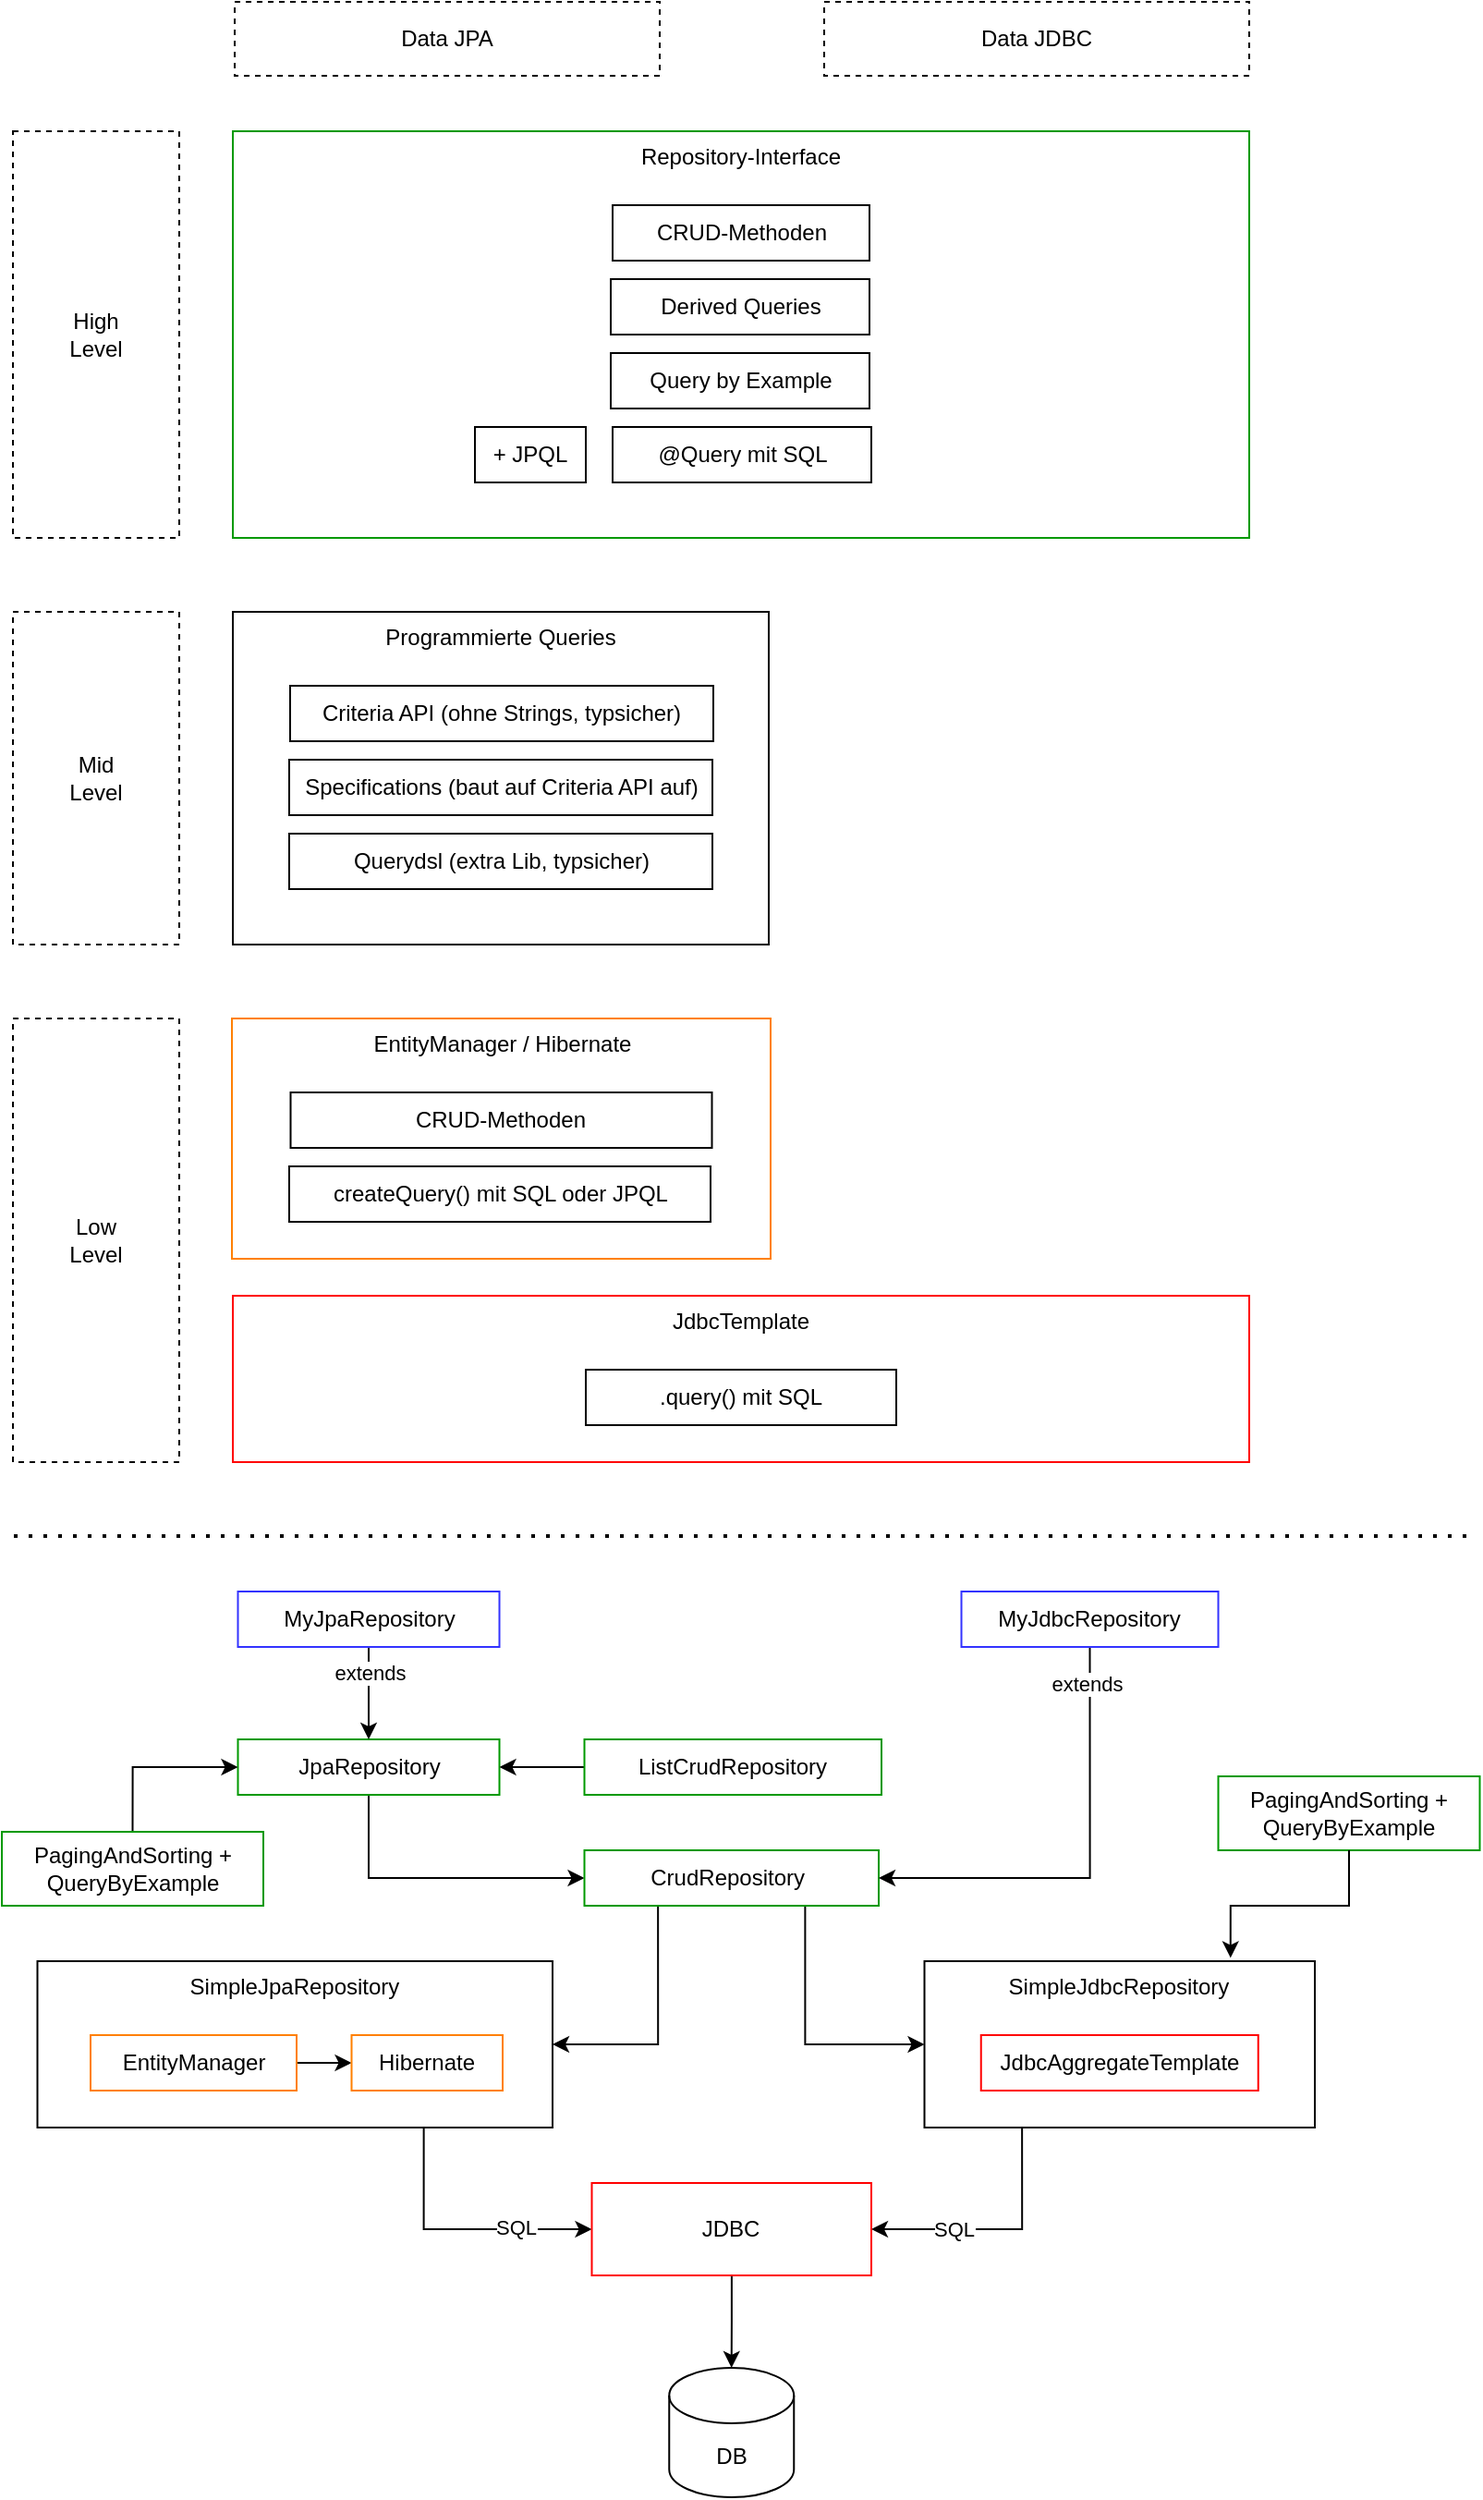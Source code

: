 <mxfile version="28.1.2">
  <diagram name="Seite-1" id="rULd7pBgQ6awdKB3KA3O">
    <mxGraphModel dx="1411" dy="775" grid="1" gridSize="10" guides="1" tooltips="1" connect="1" arrows="1" fold="1" page="1" pageScale="1" pageWidth="827" pageHeight="1169" math="0" shadow="0">
      <root>
        <mxCell id="0" />
        <mxCell id="1" parent="0" />
        <mxCell id="Ut3QOmlQ1fsutzuc1gcF-23" value="EntityManager / Hibernate" style="rounded=0;whiteSpace=wrap;html=1;verticalAlign=top;strokeColor=#FF8000;" parent="1" vertex="1">
          <mxGeometry x="138.5" y="560" width="291.5" height="130" as="geometry" />
        </mxCell>
        <mxCell id="vK8HXaf2Bst8ul_hzYVm-42" value="Repository-Interface" style="rounded=0;whiteSpace=wrap;html=1;verticalAlign=top;strokeColor=#009900;" parent="1" vertex="1">
          <mxGeometry x="139" y="80" width="550" height="220" as="geometry" />
        </mxCell>
        <mxCell id="Ut3QOmlQ1fsutzuc1gcF-1" value="CRUD-Methoden" style="rounded=0;whiteSpace=wrap;html=1;verticalAlign=middle;" parent="1" vertex="1">
          <mxGeometry x="344.5" y="120" width="139" height="30" as="geometry" />
        </mxCell>
        <mxCell id="Ut3QOmlQ1fsutzuc1gcF-2" value="Derived Queries" style="rounded=0;whiteSpace=wrap;html=1;verticalAlign=middle;" parent="1" vertex="1">
          <mxGeometry x="343.5" y="160" width="140" height="30" as="geometry" />
        </mxCell>
        <mxCell id="Ut3QOmlQ1fsutzuc1gcF-6" value="Data JPA" style="rounded=0;whiteSpace=wrap;html=1;dashed=1;" parent="1" vertex="1">
          <mxGeometry x="140" y="10" width="230" height="40" as="geometry" />
        </mxCell>
        <mxCell id="Ut3QOmlQ1fsutzuc1gcF-7" value="Data JDBC" style="rounded=0;whiteSpace=wrap;html=1;dashed=1;" parent="1" vertex="1">
          <mxGeometry x="459" y="10" width="230" height="40" as="geometry" />
        </mxCell>
        <mxCell id="Ut3QOmlQ1fsutzuc1gcF-12" value="Programmierte Queries" style="rounded=0;whiteSpace=wrap;html=1;verticalAlign=top;" parent="1" vertex="1">
          <mxGeometry x="139" y="340" width="290" height="180" as="geometry" />
        </mxCell>
        <mxCell id="Ut3QOmlQ1fsutzuc1gcF-13" value="Criteria API (ohne Strings, typsicher)" style="rounded=0;whiteSpace=wrap;html=1;verticalAlign=middle;" parent="1" vertex="1">
          <mxGeometry x="170" y="380" width="229" height="30" as="geometry" />
        </mxCell>
        <mxCell id="Ut3QOmlQ1fsutzuc1gcF-14" value="CRUD-Methoden" style="rounded=0;whiteSpace=wrap;html=1;verticalAlign=middle;" parent="1" vertex="1">
          <mxGeometry x="170.25" y="600" width="228" height="30" as="geometry" />
        </mxCell>
        <mxCell id="Ut3QOmlQ1fsutzuc1gcF-15" value="JdbcTemplate" style="rounded=0;whiteSpace=wrap;html=1;verticalAlign=top;strokeColor=#FF0000;" parent="1" vertex="1">
          <mxGeometry x="139" y="710" width="550" height="90" as="geometry" />
        </mxCell>
        <mxCell id="Ut3QOmlQ1fsutzuc1gcF-17" value=".query() mit SQL" style="rounded=0;whiteSpace=wrap;html=1;verticalAlign=middle;" parent="1" vertex="1">
          <mxGeometry x="330" y="750" width="168" height="30" as="geometry" />
        </mxCell>
        <mxCell id="Ut3QOmlQ1fsutzuc1gcF-18" value="Specifications (baut auf Criteria API auf)" style="rounded=0;whiteSpace=wrap;html=1;verticalAlign=middle;" parent="1" vertex="1">
          <mxGeometry x="169.5" y="420" width="229" height="30" as="geometry" />
        </mxCell>
        <mxCell id="Ut3QOmlQ1fsutzuc1gcF-19" value="High&lt;div&gt;Level&lt;/div&gt;" style="rounded=0;whiteSpace=wrap;html=1;dashed=1;" parent="1" vertex="1">
          <mxGeometry x="20" y="80" width="90" height="220" as="geometry" />
        </mxCell>
        <mxCell id="Ut3QOmlQ1fsutzuc1gcF-20" value="Mid&lt;div&gt;Level&lt;/div&gt;" style="rounded=0;whiteSpace=wrap;html=1;dashed=1;" parent="1" vertex="1">
          <mxGeometry x="20" y="340" width="90" height="180" as="geometry" />
        </mxCell>
        <mxCell id="Ut3QOmlQ1fsutzuc1gcF-21" value="Low&lt;div&gt;Level&lt;/div&gt;" style="rounded=0;whiteSpace=wrap;html=1;dashed=1;" parent="1" vertex="1">
          <mxGeometry x="20" y="560" width="90" height="240" as="geometry" />
        </mxCell>
        <mxCell id="Ut3QOmlQ1fsutzuc1gcF-22" value="Query by Example" style="rounded=0;whiteSpace=wrap;html=1;verticalAlign=middle;" parent="1" vertex="1">
          <mxGeometry x="343.5" y="200" width="140" height="30" as="geometry" />
        </mxCell>
        <mxCell id="Ut3QOmlQ1fsutzuc1gcF-24" value="Querydsl (extra Lib, typsicher)" style="rounded=0;whiteSpace=wrap;html=1;verticalAlign=middle;" parent="1" vertex="1">
          <mxGeometry x="169.5" y="460" width="229" height="30" as="geometry" />
        </mxCell>
        <mxCell id="Ut3QOmlQ1fsutzuc1gcF-25" value="" style="endArrow=none;dashed=1;html=1;dashPattern=1 3;strokeWidth=2;rounded=0;" parent="1" edge="1">
          <mxGeometry width="50" height="50" relative="1" as="geometry">
            <mxPoint x="20.5" y="840" as="sourcePoint" />
            <mxPoint x="810.5" y="840" as="targetPoint" />
          </mxGeometry>
        </mxCell>
        <mxCell id="Ut3QOmlQ1fsutzuc1gcF-41" style="edgeStyle=orthogonalEdgeStyle;rounded=0;orthogonalLoop=1;jettySize=auto;html=1;exitX=0.5;exitY=1;exitDx=0;exitDy=0;entryX=0;entryY=0.5;entryDx=0;entryDy=0;" parent="1" source="Ut3QOmlQ1fsutzuc1gcF-26" target="Ut3QOmlQ1fsutzuc1gcF-28" edge="1">
          <mxGeometry relative="1" as="geometry" />
        </mxCell>
        <mxCell id="Ut3QOmlQ1fsutzuc1gcF-26" value="JpaRepository" style="rounded=0;whiteSpace=wrap;html=1;verticalAlign=middle;strokeColor=#009900;" parent="1" vertex="1">
          <mxGeometry x="141.75" y="950" width="141.5" height="30" as="geometry" />
        </mxCell>
        <mxCell id="Ut3QOmlQ1fsutzuc1gcF-45" style="edgeStyle=orthogonalEdgeStyle;rounded=0;orthogonalLoop=1;jettySize=auto;html=1;exitX=0.5;exitY=1;exitDx=0;exitDy=0;entryX=0.5;entryY=0;entryDx=0;entryDy=0;" parent="1" source="Ut3QOmlQ1fsutzuc1gcF-27" target="Ut3QOmlQ1fsutzuc1gcF-26" edge="1">
          <mxGeometry relative="1" as="geometry" />
        </mxCell>
        <mxCell id="GMvpRuGKGKD4QVABmz52-10" value="extends" style="edgeLabel;html=1;align=center;verticalAlign=middle;resizable=0;points=[];" vertex="1" connectable="0" parent="Ut3QOmlQ1fsutzuc1gcF-45">
          <mxGeometry x="-0.45" y="-3" relative="1" as="geometry">
            <mxPoint x="3" as="offset" />
          </mxGeometry>
        </mxCell>
        <mxCell id="Ut3QOmlQ1fsutzuc1gcF-27" value="MyJpaRepository" style="rounded=0;whiteSpace=wrap;html=1;verticalAlign=middle;strokeColor=#3333FF;" parent="1" vertex="1">
          <mxGeometry x="141.75" y="870" width="141.5" height="30" as="geometry" />
        </mxCell>
        <mxCell id="Ut3QOmlQ1fsutzuc1gcF-43" style="edgeStyle=orthogonalEdgeStyle;rounded=0;orthogonalLoop=1;jettySize=auto;html=1;exitX=0.75;exitY=1;exitDx=0;exitDy=0;entryX=0;entryY=0.5;entryDx=0;entryDy=0;" parent="1" source="Ut3QOmlQ1fsutzuc1gcF-28" target="Ut3QOmlQ1fsutzuc1gcF-36" edge="1">
          <mxGeometry relative="1" as="geometry" />
        </mxCell>
        <mxCell id="Ut3QOmlQ1fsutzuc1gcF-44" style="edgeStyle=orthogonalEdgeStyle;rounded=0;orthogonalLoop=1;jettySize=auto;html=1;exitX=0.25;exitY=1;exitDx=0;exitDy=0;entryX=1;entryY=0.5;entryDx=0;entryDy=0;" parent="1" source="Ut3QOmlQ1fsutzuc1gcF-28" target="Ut3QOmlQ1fsutzuc1gcF-29" edge="1">
          <mxGeometry relative="1" as="geometry" />
        </mxCell>
        <mxCell id="Ut3QOmlQ1fsutzuc1gcF-28" value="CrudRepository&amp;nbsp;" style="rounded=0;whiteSpace=wrap;html=1;verticalAlign=middle;strokeColor=#009900;" parent="1" vertex="1">
          <mxGeometry x="329.25" y="1010" width="159.25" height="30" as="geometry" />
        </mxCell>
        <mxCell id="GMvpRuGKGKD4QVABmz52-4" style="edgeStyle=orthogonalEdgeStyle;rounded=0;orthogonalLoop=1;jettySize=auto;html=1;exitX=0.75;exitY=1;exitDx=0;exitDy=0;entryX=0;entryY=0.5;entryDx=0;entryDy=0;" edge="1" parent="1" source="Ut3QOmlQ1fsutzuc1gcF-29" target="GMvpRuGKGKD4QVABmz52-3">
          <mxGeometry relative="1" as="geometry" />
        </mxCell>
        <mxCell id="GMvpRuGKGKD4QVABmz52-8" value="SQL" style="edgeLabel;html=1;align=center;verticalAlign=middle;resizable=0;points=[];" vertex="1" connectable="0" parent="GMvpRuGKGKD4QVABmz52-4">
          <mxGeometry x="0.424" y="1" relative="1" as="geometry">
            <mxPoint as="offset" />
          </mxGeometry>
        </mxCell>
        <mxCell id="Ut3QOmlQ1fsutzuc1gcF-29" value="SimpleJpaRepository" style="rounded=0;whiteSpace=wrap;html=1;verticalAlign=top;" parent="1" vertex="1">
          <mxGeometry x="33.25" y="1070" width="278.75" height="90" as="geometry" />
        </mxCell>
        <mxCell id="GMvpRuGKGKD4QVABmz52-2" value="" style="edgeStyle=orthogonalEdgeStyle;rounded=0;orthogonalLoop=1;jettySize=auto;html=1;" edge="1" parent="1" source="Ut3QOmlQ1fsutzuc1gcF-34" target="GMvpRuGKGKD4QVABmz52-1">
          <mxGeometry relative="1" as="geometry" />
        </mxCell>
        <mxCell id="Ut3QOmlQ1fsutzuc1gcF-34" value="EntityManager" style="rounded=0;whiteSpace=wrap;html=1;verticalAlign=middle;strokeColor=#FF8000;" parent="1" vertex="1">
          <mxGeometry x="62" y="1110" width="111.5" height="30" as="geometry" />
        </mxCell>
        <mxCell id="Ut3QOmlQ1fsutzuc1gcF-42" style="edgeStyle=orthogonalEdgeStyle;rounded=0;orthogonalLoop=1;jettySize=auto;html=1;exitX=0.5;exitY=1;exitDx=0;exitDy=0;entryX=1;entryY=0.5;entryDx=0;entryDy=0;" parent="1" source="Ut3QOmlQ1fsutzuc1gcF-35" target="Ut3QOmlQ1fsutzuc1gcF-28" edge="1">
          <mxGeometry relative="1" as="geometry" />
        </mxCell>
        <mxCell id="GMvpRuGKGKD4QVABmz52-11" value="extends" style="edgeLabel;html=1;align=center;verticalAlign=middle;resizable=0;points=[];" vertex="1" connectable="0" parent="Ut3QOmlQ1fsutzuc1gcF-42">
          <mxGeometry x="-0.834" y="-2" relative="1" as="geometry">
            <mxPoint as="offset" />
          </mxGeometry>
        </mxCell>
        <mxCell id="Ut3QOmlQ1fsutzuc1gcF-35" value="MyJdbcRepository" style="rounded=0;whiteSpace=wrap;html=1;verticalAlign=middle;strokeColor=#3333FF;" parent="1" vertex="1">
          <mxGeometry x="533.25" y="870" width="139" height="30" as="geometry" />
        </mxCell>
        <mxCell id="GMvpRuGKGKD4QVABmz52-5" style="edgeStyle=orthogonalEdgeStyle;rounded=0;orthogonalLoop=1;jettySize=auto;html=1;exitX=0.25;exitY=1;exitDx=0;exitDy=0;entryX=1;entryY=0.5;entryDx=0;entryDy=0;" edge="1" parent="1" source="Ut3QOmlQ1fsutzuc1gcF-36" target="GMvpRuGKGKD4QVABmz52-3">
          <mxGeometry relative="1" as="geometry" />
        </mxCell>
        <mxCell id="GMvpRuGKGKD4QVABmz52-9" value="SQL" style="edgeLabel;html=1;align=center;verticalAlign=middle;resizable=0;points=[];" vertex="1" connectable="0" parent="GMvpRuGKGKD4QVABmz52-5">
          <mxGeometry x="0.355" relative="1" as="geometry">
            <mxPoint as="offset" />
          </mxGeometry>
        </mxCell>
        <mxCell id="Ut3QOmlQ1fsutzuc1gcF-36" value="SimpleJdbcRepository" style="rounded=0;whiteSpace=wrap;html=1;verticalAlign=top;" parent="1" vertex="1">
          <mxGeometry x="513.25" y="1070" width="211.25" height="90" as="geometry" />
        </mxCell>
        <mxCell id="Ut3QOmlQ1fsutzuc1gcF-38" value="JdbcAggregateTemplate" style="rounded=0;whiteSpace=wrap;html=1;verticalAlign=middle;strokeColor=#FF0000;" parent="1" vertex="1">
          <mxGeometry x="543.87" y="1110" width="150" height="30" as="geometry" />
        </mxCell>
        <mxCell id="Ut3QOmlQ1fsutzuc1gcF-47" style="edgeStyle=orthogonalEdgeStyle;rounded=0;orthogonalLoop=1;jettySize=auto;html=1;exitX=0.5;exitY=0;exitDx=0;exitDy=0;entryX=0;entryY=0.5;entryDx=0;entryDy=0;" parent="1" source="Ut3QOmlQ1fsutzuc1gcF-46" target="Ut3QOmlQ1fsutzuc1gcF-26" edge="1">
          <mxGeometry relative="1" as="geometry" />
        </mxCell>
        <mxCell id="Ut3QOmlQ1fsutzuc1gcF-46" value="PagingAndSorting +&lt;div&gt;QueryByExample&lt;/div&gt;" style="rounded=0;whiteSpace=wrap;html=1;verticalAlign=middle;strokeColor=#009900;" parent="1" vertex="1">
          <mxGeometry x="14" y="1000" width="141.5" height="40" as="geometry" />
        </mxCell>
        <mxCell id="Ut3QOmlQ1fsutzuc1gcF-48" value="PagingAndSorting +&lt;div&gt;QueryByExample&lt;/div&gt;" style="rounded=0;whiteSpace=wrap;html=1;verticalAlign=middle;strokeColor=#009900;" parent="1" vertex="1">
          <mxGeometry x="672.25" y="970" width="141.5" height="40" as="geometry" />
        </mxCell>
        <mxCell id="Ut3QOmlQ1fsutzuc1gcF-51" style="edgeStyle=orthogonalEdgeStyle;rounded=0;orthogonalLoop=1;jettySize=auto;html=1;exitX=0.5;exitY=1;exitDx=0;exitDy=0;entryX=0.784;entryY=-0.02;entryDx=0;entryDy=0;entryPerimeter=0;" parent="1" source="Ut3QOmlQ1fsutzuc1gcF-48" target="Ut3QOmlQ1fsutzuc1gcF-36" edge="1">
          <mxGeometry relative="1" as="geometry" />
        </mxCell>
        <mxCell id="Ut3QOmlQ1fsutzuc1gcF-52" value="createQuery() mit SQL oder JPQL" style="rounded=0;whiteSpace=wrap;html=1;verticalAlign=middle;" parent="1" vertex="1">
          <mxGeometry x="169.5" y="640" width="228" height="30" as="geometry" />
        </mxCell>
        <mxCell id="Ut3QOmlQ1fsutzuc1gcF-53" value="+ JPQL" style="rounded=0;whiteSpace=wrap;html=1;verticalAlign=middle;" parent="1" vertex="1">
          <mxGeometry x="270" y="240" width="60" height="30" as="geometry" />
        </mxCell>
        <mxCell id="Ut3QOmlQ1fsutzuc1gcF-54" value="@Query mit SQL" style="rounded=0;whiteSpace=wrap;html=1;verticalAlign=middle;" parent="1" vertex="1">
          <mxGeometry x="344.5" y="240" width="140" height="30" as="geometry" />
        </mxCell>
        <mxCell id="Ut3QOmlQ1fsutzuc1gcF-56" value="" style="edgeStyle=orthogonalEdgeStyle;rounded=0;orthogonalLoop=1;jettySize=auto;html=1;" parent="1" source="Ut3QOmlQ1fsutzuc1gcF-55" target="Ut3QOmlQ1fsutzuc1gcF-26" edge="1">
          <mxGeometry relative="1" as="geometry" />
        </mxCell>
        <mxCell id="Ut3QOmlQ1fsutzuc1gcF-55" value="ListCrudRepository" style="rounded=0;whiteSpace=wrap;html=1;verticalAlign=middle;strokeColor=#009900;" parent="1" vertex="1">
          <mxGeometry x="329.25" y="950" width="160.75" height="30" as="geometry" />
        </mxCell>
        <mxCell id="GMvpRuGKGKD4QVABmz52-1" value="Hibernate" style="rounded=0;whiteSpace=wrap;html=1;verticalAlign=middle;strokeColor=#FF8000;" vertex="1" parent="1">
          <mxGeometry x="203.25" y="1110" width="81.75" height="30" as="geometry" />
        </mxCell>
        <mxCell id="GMvpRuGKGKD4QVABmz52-7" value="" style="edgeStyle=orthogonalEdgeStyle;rounded=0;orthogonalLoop=1;jettySize=auto;html=1;" edge="1" parent="1" source="GMvpRuGKGKD4QVABmz52-3" target="GMvpRuGKGKD4QVABmz52-6">
          <mxGeometry relative="1" as="geometry" />
        </mxCell>
        <mxCell id="GMvpRuGKGKD4QVABmz52-3" value="JDBC" style="rounded=0;whiteSpace=wrap;html=1;verticalAlign=middle;strokeColor=#FF0000;" vertex="1" parent="1">
          <mxGeometry x="333.25" y="1190" width="151.25" height="50" as="geometry" />
        </mxCell>
        <mxCell id="GMvpRuGKGKD4QVABmz52-6" value="DB" style="shape=cylinder3;whiteSpace=wrap;html=1;boundedLbl=1;backgroundOutline=1;size=15;" vertex="1" parent="1">
          <mxGeometry x="375.13" y="1290" width="67.5" height="70" as="geometry" />
        </mxCell>
      </root>
    </mxGraphModel>
  </diagram>
</mxfile>
